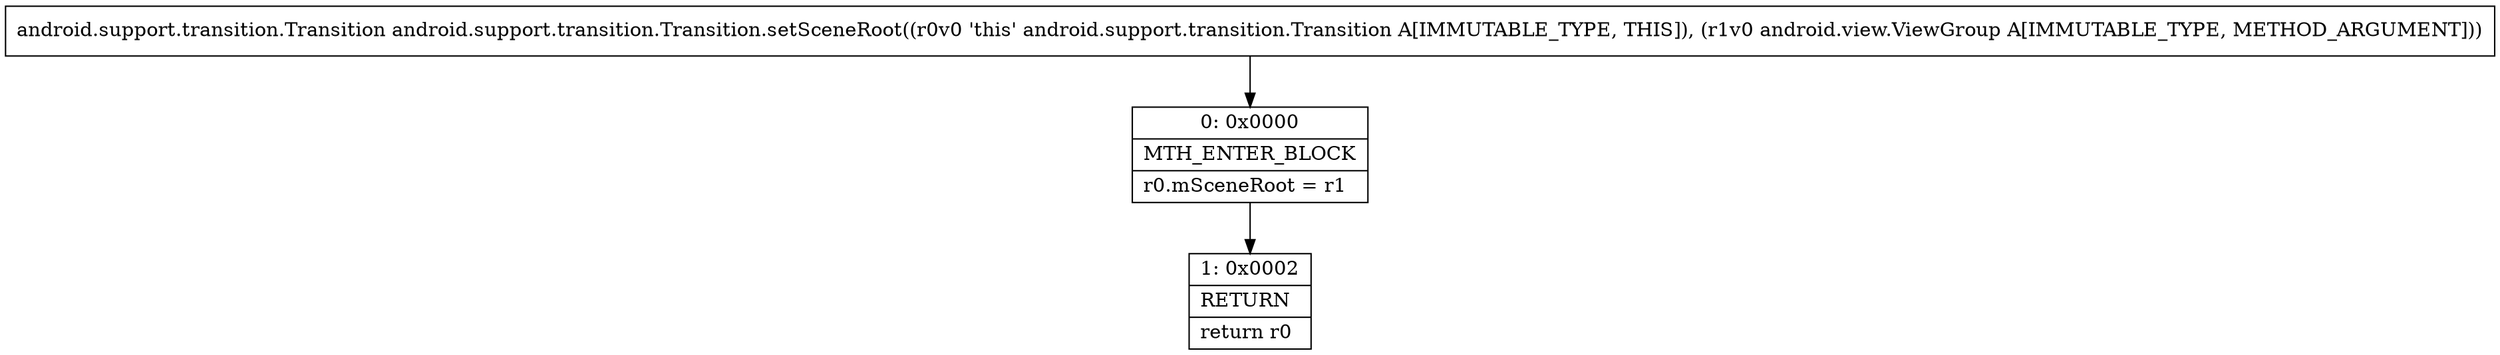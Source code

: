 digraph "CFG forandroid.support.transition.Transition.setSceneRoot(Landroid\/view\/ViewGroup;)Landroid\/support\/transition\/Transition;" {
Node_0 [shape=record,label="{0\:\ 0x0000|MTH_ENTER_BLOCK\l|r0.mSceneRoot = r1\l}"];
Node_1 [shape=record,label="{1\:\ 0x0002|RETURN\l|return r0\l}"];
MethodNode[shape=record,label="{android.support.transition.Transition android.support.transition.Transition.setSceneRoot((r0v0 'this' android.support.transition.Transition A[IMMUTABLE_TYPE, THIS]), (r1v0 android.view.ViewGroup A[IMMUTABLE_TYPE, METHOD_ARGUMENT])) }"];
MethodNode -> Node_0;
Node_0 -> Node_1;
}

